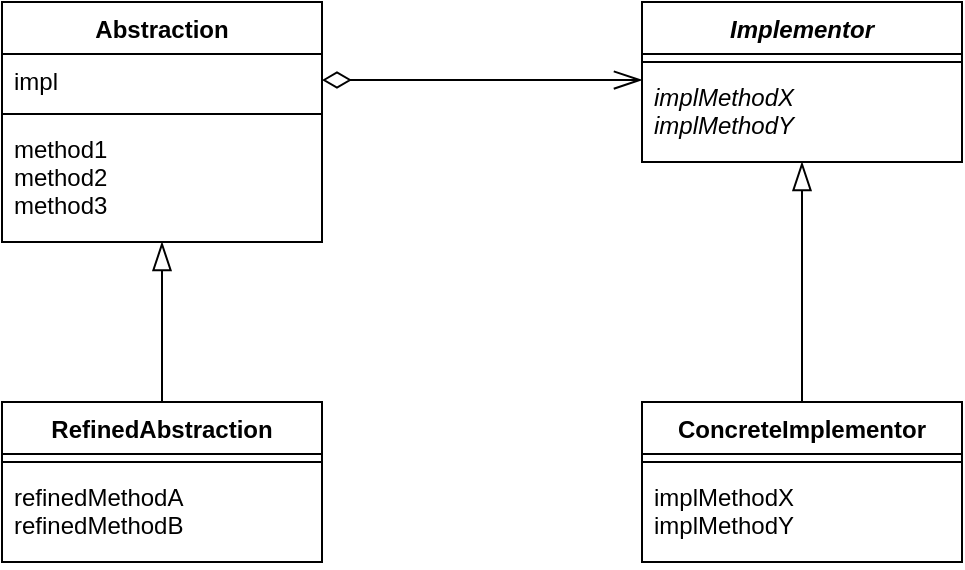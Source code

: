 <mxfile version="13.7.3" type="device"><diagram id="hJyNgVmKnuZZdLygqrPL" name="Page-1"><mxGraphModel dx="1106" dy="860" grid="1" gridSize="10" guides="1" tooltips="1" connect="1" arrows="1" fold="1" page="1" pageScale="1" pageWidth="850" pageHeight="1100" math="0" shadow="0"><root><mxCell id="0"/><mxCell id="1" parent="0"/><mxCell id="cAMS-3ZcFDsrYzwvG8e8-1" value="Abstraction" style="swimlane;fontStyle=1;align=center;verticalAlign=top;childLayout=stackLayout;horizontal=1;startSize=26;horizontalStack=0;resizeParent=1;resizeParentMax=0;resizeLast=0;collapsible=1;marginBottom=0;fillColor=none;" vertex="1" parent="1"><mxGeometry x="185" y="200" width="160" height="120" as="geometry"/></mxCell><mxCell id="cAMS-3ZcFDsrYzwvG8e8-2" value="impl" style="text;strokeColor=none;fillColor=none;align=left;verticalAlign=top;spacingLeft=4;spacingRight=4;overflow=hidden;rotatable=0;points=[[0,0.5],[1,0.5]];portConstraint=eastwest;" vertex="1" parent="cAMS-3ZcFDsrYzwvG8e8-1"><mxGeometry y="26" width="160" height="26" as="geometry"/></mxCell><mxCell id="cAMS-3ZcFDsrYzwvG8e8-3" value="" style="line;strokeWidth=1;fillColor=none;align=left;verticalAlign=middle;spacingTop=-1;spacingLeft=3;spacingRight=3;rotatable=0;labelPosition=right;points=[];portConstraint=eastwest;" vertex="1" parent="cAMS-3ZcFDsrYzwvG8e8-1"><mxGeometry y="52" width="160" height="8" as="geometry"/></mxCell><mxCell id="cAMS-3ZcFDsrYzwvG8e8-4" value="method1&#10;method2&#10;method3" style="text;strokeColor=none;fillColor=none;align=left;verticalAlign=top;spacingLeft=4;spacingRight=4;overflow=hidden;rotatable=0;points=[[0,0.5],[1,0.5]];portConstraint=eastwest;" vertex="1" parent="cAMS-3ZcFDsrYzwvG8e8-1"><mxGeometry y="60" width="160" height="60" as="geometry"/></mxCell><mxCell id="cAMS-3ZcFDsrYzwvG8e8-5" value="Implementor" style="swimlane;fontStyle=3;align=center;verticalAlign=top;childLayout=stackLayout;horizontal=1;startSize=26;horizontalStack=0;resizeParent=1;resizeParentMax=0;resizeLast=0;collapsible=1;marginBottom=0;fillColor=none;" vertex="1" parent="1"><mxGeometry x="505" y="200" width="160" height="80" as="geometry"/></mxCell><mxCell id="cAMS-3ZcFDsrYzwvG8e8-7" value="" style="line;strokeWidth=1;fillColor=none;align=left;verticalAlign=middle;spacingTop=-1;spacingLeft=3;spacingRight=3;rotatable=0;labelPosition=right;points=[];portConstraint=eastwest;" vertex="1" parent="cAMS-3ZcFDsrYzwvG8e8-5"><mxGeometry y="26" width="160" height="8" as="geometry"/></mxCell><mxCell id="cAMS-3ZcFDsrYzwvG8e8-8" value="implMethodX&#10;implMethodY" style="text;strokeColor=none;fillColor=none;align=left;verticalAlign=top;spacingLeft=4;spacingRight=4;overflow=hidden;rotatable=0;points=[[0,0.5],[1,0.5]];portConstraint=eastwest;fontStyle=2" vertex="1" parent="cAMS-3ZcFDsrYzwvG8e8-5"><mxGeometry y="34" width="160" height="46" as="geometry"/></mxCell><mxCell id="cAMS-3ZcFDsrYzwvG8e8-9" style="edgeStyle=orthogonalEdgeStyle;rounded=0;orthogonalLoop=1;jettySize=auto;html=1;exitX=1;exitY=0.5;exitDx=0;exitDy=0;entryX=0;entryY=0.109;entryDx=0;entryDy=0;entryPerimeter=0;endSize=12;startSize=12;endArrow=openThin;endFill=0;startArrow=diamondThin;startFill=0;" edge="1" parent="1" source="cAMS-3ZcFDsrYzwvG8e8-2" target="cAMS-3ZcFDsrYzwvG8e8-8"><mxGeometry relative="1" as="geometry"/></mxCell><mxCell id="cAMS-3ZcFDsrYzwvG8e8-14" style="edgeStyle=orthogonalEdgeStyle;rounded=0;orthogonalLoop=1;jettySize=auto;html=1;exitX=0.5;exitY=0;exitDx=0;exitDy=0;entryX=0.5;entryY=1;entryDx=0;entryDy=0;entryPerimeter=0;startArrow=none;startFill=0;startSize=12;endArrow=blockThin;endFill=0;endSize=12;" edge="1" parent="1" source="cAMS-3ZcFDsrYzwvG8e8-10" target="cAMS-3ZcFDsrYzwvG8e8-4"><mxGeometry relative="1" as="geometry"/></mxCell><mxCell id="cAMS-3ZcFDsrYzwvG8e8-10" value="RefinedAbstraction" style="swimlane;fontStyle=1;align=center;verticalAlign=top;childLayout=stackLayout;horizontal=1;startSize=26;horizontalStack=0;resizeParent=1;resizeParentMax=0;resizeLast=0;collapsible=1;marginBottom=0;fillColor=none;" vertex="1" parent="1"><mxGeometry x="185" y="400" width="160" height="80" as="geometry"/></mxCell><mxCell id="cAMS-3ZcFDsrYzwvG8e8-12" value="" style="line;strokeWidth=1;fillColor=none;align=left;verticalAlign=middle;spacingTop=-1;spacingLeft=3;spacingRight=3;rotatable=0;labelPosition=right;points=[];portConstraint=eastwest;" vertex="1" parent="cAMS-3ZcFDsrYzwvG8e8-10"><mxGeometry y="26" width="160" height="8" as="geometry"/></mxCell><mxCell id="cAMS-3ZcFDsrYzwvG8e8-13" value="refinedMethodA&#10;refinedMethodB" style="text;strokeColor=none;fillColor=none;align=left;verticalAlign=top;spacingLeft=4;spacingRight=4;overflow=hidden;rotatable=0;points=[[0,0.5],[1,0.5]];portConstraint=eastwest;" vertex="1" parent="cAMS-3ZcFDsrYzwvG8e8-10"><mxGeometry y="34" width="160" height="46" as="geometry"/></mxCell><mxCell id="cAMS-3ZcFDsrYzwvG8e8-19" style="edgeStyle=orthogonalEdgeStyle;rounded=0;orthogonalLoop=1;jettySize=auto;html=1;exitX=0.5;exitY=0;exitDx=0;exitDy=0;entryX=0.5;entryY=1;entryDx=0;entryDy=0;entryPerimeter=0;startArrow=none;startFill=0;startSize=12;endArrow=blockThin;endFill=0;endSize=12;" edge="1" parent="1" source="cAMS-3ZcFDsrYzwvG8e8-15" target="cAMS-3ZcFDsrYzwvG8e8-8"><mxGeometry relative="1" as="geometry"/></mxCell><mxCell id="cAMS-3ZcFDsrYzwvG8e8-15" value="ConcreteImplementor" style="swimlane;fontStyle=1;align=center;verticalAlign=top;childLayout=stackLayout;horizontal=1;startSize=26;horizontalStack=0;resizeParent=1;resizeParentMax=0;resizeLast=0;collapsible=1;marginBottom=0;fillColor=none;" vertex="1" parent="1"><mxGeometry x="505" y="400" width="160" height="80" as="geometry"/></mxCell><mxCell id="cAMS-3ZcFDsrYzwvG8e8-17" value="" style="line;strokeWidth=1;fillColor=none;align=left;verticalAlign=middle;spacingTop=-1;spacingLeft=3;spacingRight=3;rotatable=0;labelPosition=right;points=[];portConstraint=eastwest;" vertex="1" parent="cAMS-3ZcFDsrYzwvG8e8-15"><mxGeometry y="26" width="160" height="8" as="geometry"/></mxCell><mxCell id="cAMS-3ZcFDsrYzwvG8e8-18" value="implMethodX&#10;implMethodY" style="text;strokeColor=none;fillColor=none;align=left;verticalAlign=top;spacingLeft=4;spacingRight=4;overflow=hidden;rotatable=0;points=[[0,0.5],[1,0.5]];portConstraint=eastwest;" vertex="1" parent="cAMS-3ZcFDsrYzwvG8e8-15"><mxGeometry y="34" width="160" height="46" as="geometry"/></mxCell></root></mxGraphModel></diagram></mxfile>